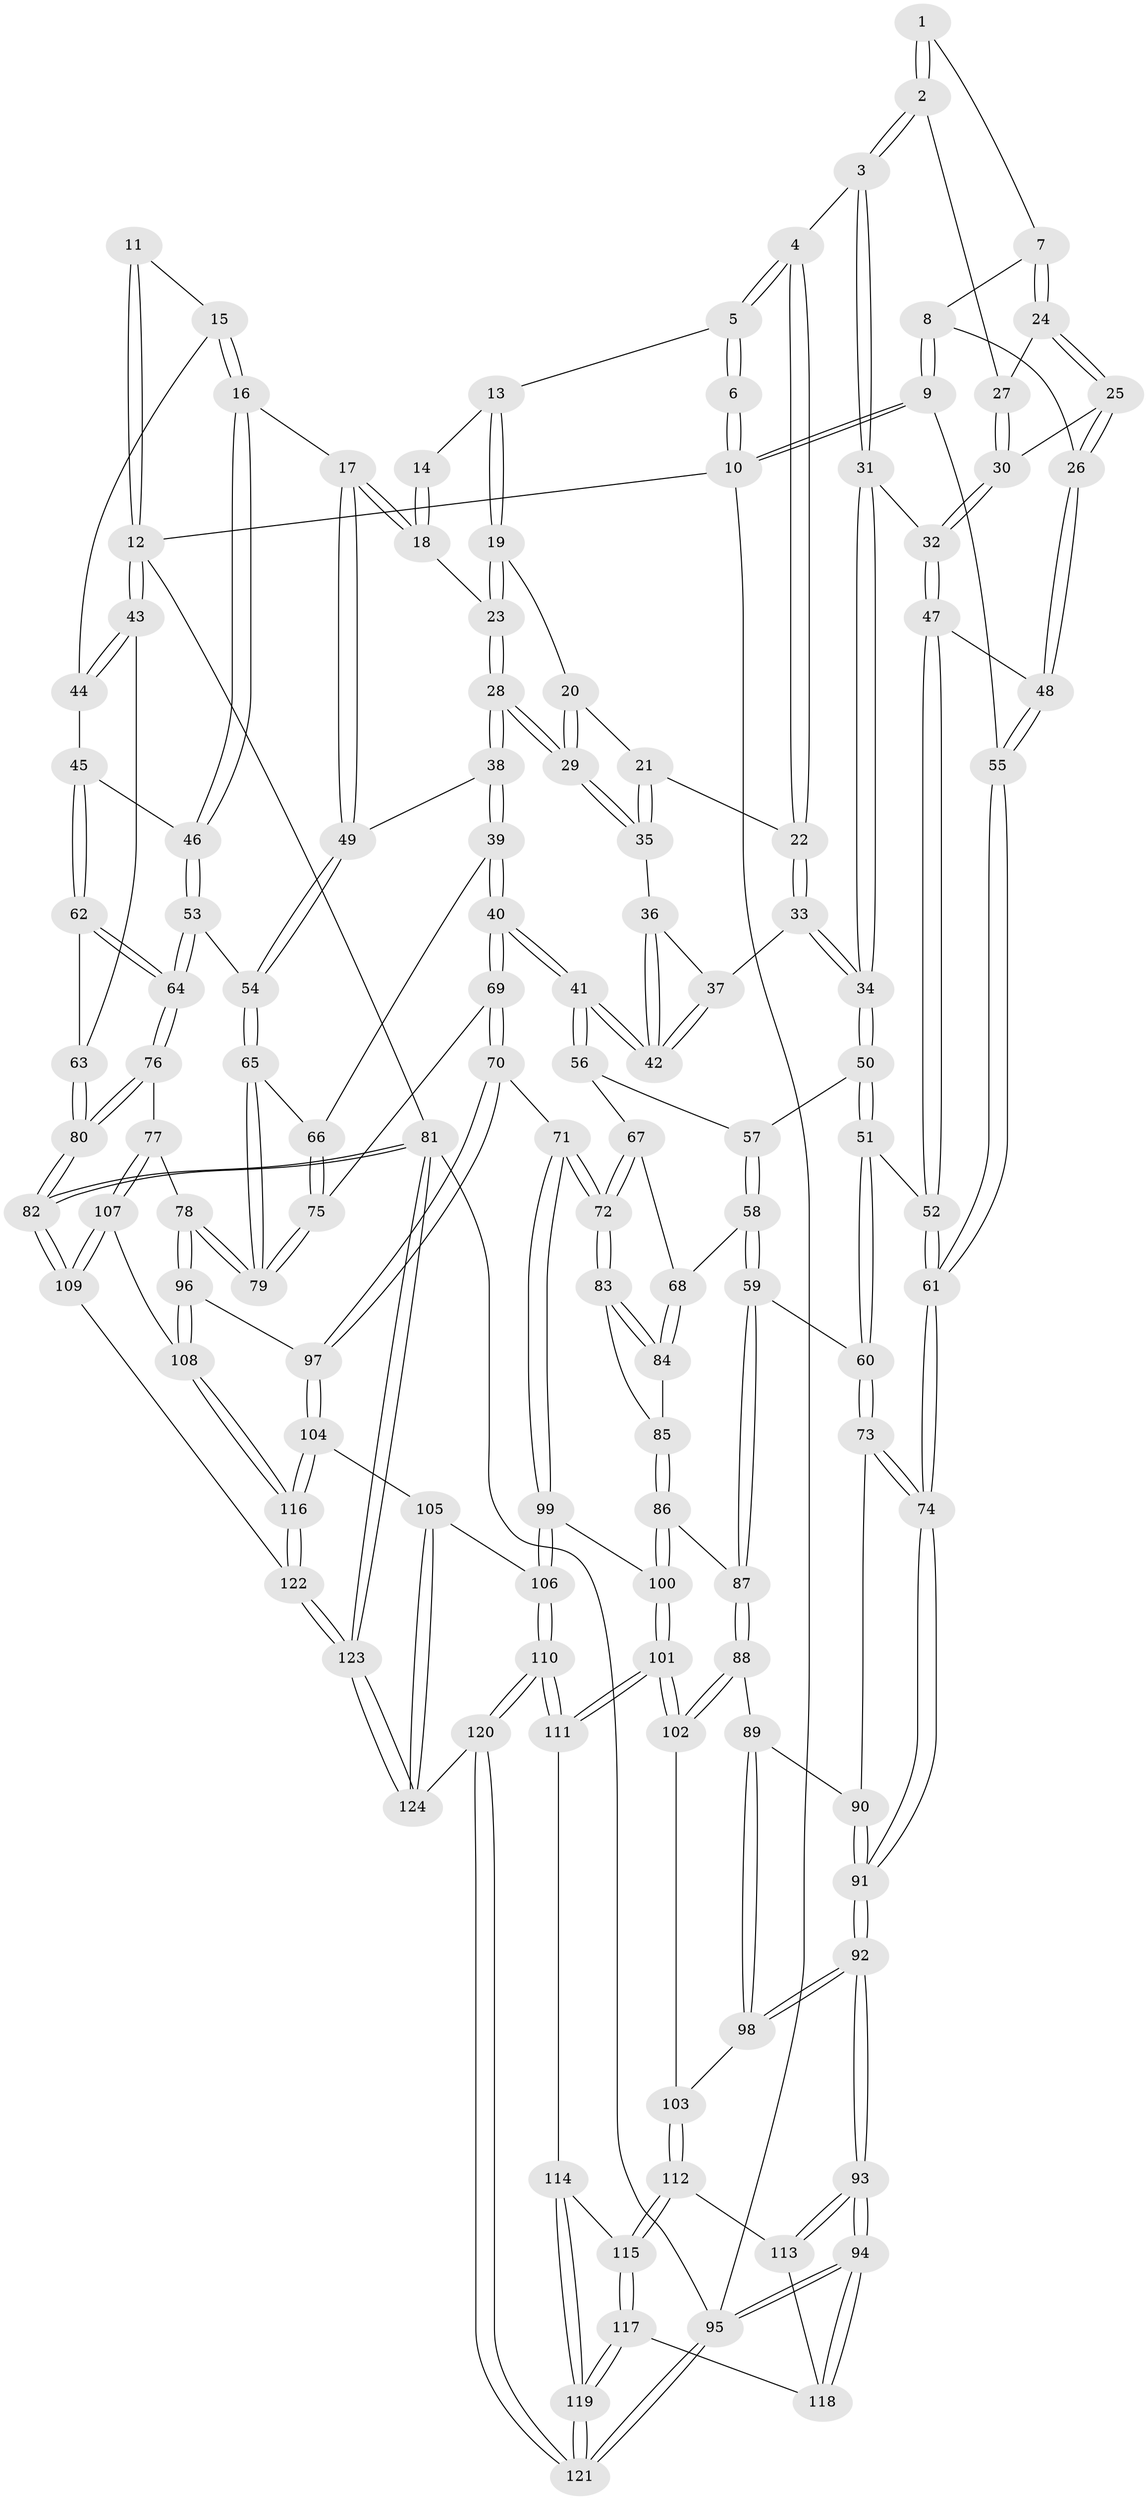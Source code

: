 // Generated by graph-tools (version 1.1) at 2025/38/03/09/25 02:38:25]
// undirected, 124 vertices, 307 edges
graph export_dot {
graph [start="1"]
  node [color=gray90,style=filled];
  1 [pos="+0.11984816334252486+0"];
  2 [pos="+0.2455123232319478+0.0866162939784909"];
  3 [pos="+0.2845789290801539+0.09800960305076681"];
  4 [pos="+0.3243685596949447+0.09381496989164756"];
  5 [pos="+0.4194469686260471+0"];
  6 [pos="+0.11779348080098115+0"];
  7 [pos="+0.11214589993499373+0.029409710130900383"];
  8 [pos="+0.10811205833737882+0.03257618485169687"];
  9 [pos="+0+0.13377385812122344"];
  10 [pos="+0+0"];
  11 [pos="+0.9815449131175537+0"];
  12 [pos="+1+0"];
  13 [pos="+0.5301394044106245+0"];
  14 [pos="+0.9075111761573526+0"];
  15 [pos="+0.8555489940860549+0.15095556461272863"];
  16 [pos="+0.7987733789900627+0.16874136131723952"];
  17 [pos="+0.7904187605773568+0.166353851122499"];
  18 [pos="+0.7601705818020287+0.14432592609629277"];
  19 [pos="+0.5432624862660623+0"];
  20 [pos="+0.4841564790851427+0.08001162763331714"];
  21 [pos="+0.3989635779295195+0.14607757262921178"];
  22 [pos="+0.35398447760975593+0.13577233786760515"];
  23 [pos="+0.6592732816513859+0.1383182739681673"];
  24 [pos="+0.14033952774009636+0.06780615311354768"];
  25 [pos="+0.13118529278645039+0.17148644053787712"];
  26 [pos="+0+0.18170691088150392"];
  27 [pos="+0.244112883433176+0.08679853415920712"];
  28 [pos="+0.5870159226660822+0.21554165496808353"];
  29 [pos="+0.5539795492516997+0.19868700894193936"];
  30 [pos="+0.14732249648166706+0.1823599087948875"];
  31 [pos="+0.21295818995317947+0.21042986356530588"];
  32 [pos="+0.1694304175300197+0.21026212686010964"];
  33 [pos="+0.3154887251195732+0.25828731022562107"];
  34 [pos="+0.30094812140222693+0.27063042999525244"];
  35 [pos="+0.439508228905865+0.18272805842060497"];
  36 [pos="+0.43853073156845657+0.18751987390190925"];
  37 [pos="+0.3957351724081355+0.27274284176442026"];
  38 [pos="+0.5755856592946795+0.3505152012559376"];
  39 [pos="+0.5497323095793173+0.3756521375970016"];
  40 [pos="+0.5301365369917069+0.3844072545478422"];
  41 [pos="+0.5155873383114012+0.3831497865190606"];
  42 [pos="+0.46332325489027015+0.32504789472815526"];
  43 [pos="+1+0"];
  44 [pos="+0.9151872681295484+0.1451913656488044"];
  45 [pos="+0.9719197412249325+0.33896844328431847"];
  46 [pos="+0.8942995166885774+0.3529659083539992"];
  47 [pos="+0.13906762968800274+0.3084528013263505"];
  48 [pos="+0+0.21659582112932463"];
  49 [pos="+0.7094563210253374+0.36478824217178957"];
  50 [pos="+0.2967731013035922+0.2861683718389824"];
  51 [pos="+0.18040038732481312+0.40093554633976375"];
  52 [pos="+0.17782102251064577+0.3974257120515803"];
  53 [pos="+0.8316307219053998+0.41374761988095615"];
  54 [pos="+0.7904768976129566+0.4132487668490379"];
  55 [pos="+0+0.2346788985990395"];
  56 [pos="+0.4507246452105141+0.4029856905683151"];
  57 [pos="+0.347226878354652+0.3472845007476519"];
  58 [pos="+0.26713669297166814+0.46921113798061603"];
  59 [pos="+0.2379410606467929+0.4652488051653908"];
  60 [pos="+0.18119435053612903+0.4121253034467259"];
  61 [pos="+0+0.27207791724209374"];
  62 [pos="+1+0.34421931993602317"];
  63 [pos="+1+0.3398023988487191"];
  64 [pos="+0.8968288708119843+0.5707553044218847"];
  65 [pos="+0.7318441675191578+0.5007701101539154"];
  66 [pos="+0.6131349895945424+0.46358924033462695"];
  67 [pos="+0.4002640664696101+0.4439527491555749"];
  68 [pos="+0.29598925396984327+0.4779183992912609"];
  69 [pos="+0.5087846242873312+0.5994894206931045"];
  70 [pos="+0.4583106470986534+0.6499977502215436"];
  71 [pos="+0.44801691737510035+0.6482611821679216"];
  72 [pos="+0.4267007233096088+0.6339149635175848"];
  73 [pos="+0.054774228069531285+0.4970719523174226"];
  74 [pos="+0+0.49414728926868573"];
  75 [pos="+0.6630149848839022+0.5994674025889808"];
  76 [pos="+0.9096092320013868+0.6197469314805263"];
  77 [pos="+0.7705986540416395+0.6727520429960039"];
  78 [pos="+0.7107451812870055+0.6323976105515604"];
  79 [pos="+0.6994149965524482+0.6165673454311108"];
  80 [pos="+1+0.714779240753875"];
  81 [pos="+1+1"];
  82 [pos="+1+1"];
  83 [pos="+0.4201597436067067+0.6315610385859072"];
  84 [pos="+0.32316481532806823+0.5304718440501618"];
  85 [pos="+0.2682256659519159+0.643607377580088"];
  86 [pos="+0.22203596853601779+0.6587614874071329"];
  87 [pos="+0.1961542824913895+0.649932024975638"];
  88 [pos="+0.18515461478129905+0.6533807570057704"];
  89 [pos="+0.13364743017214942+0.6364867126300389"];
  90 [pos="+0.13211944586408556+0.6347059348938848"];
  91 [pos="+0+0.5738725566983078"];
  92 [pos="+0+0.7316681452844715"];
  93 [pos="+0+0.8013476207495739"];
  94 [pos="+0+1"];
  95 [pos="+0+1"];
  96 [pos="+0.5458643738843957+0.7589808217023088"];
  97 [pos="+0.5087924398318066+0.7466947931343672"];
  98 [pos="+0+0.7221467983159117"];
  99 [pos="+0.334383624118687+0.753814544918463"];
  100 [pos="+0.2720923822931496+0.72960651993078"];
  101 [pos="+0.22946466562468182+0.8243288004026222"];
  102 [pos="+0.15402059506794857+0.7463200870678425"];
  103 [pos="+0.10839117549662534+0.7847871996726943"];
  104 [pos="+0.4379233003463366+0.853480165791205"];
  105 [pos="+0.42492243797008306+0.8555887981038061"];
  106 [pos="+0.3536893176710908+0.8613411960670859"];
  107 [pos="+0.749760868238334+0.8192411709300316"];
  108 [pos="+0.6225139896883841+0.8309776982377608"];
  109 [pos="+0.7749767542327911+0.8545369854645722"];
  110 [pos="+0.2960345685384454+0.9100440386794214"];
  111 [pos="+0.23588058459732517+0.8609262525428065"];
  112 [pos="+0.10588820138472389+0.8202524751150391"];
  113 [pos="+0.03791747390051647+0.84082872657927"];
  114 [pos="+0.18784033568905278+0.8647519593491304"];
  115 [pos="+0.12390738514339383+0.853213650932464"];
  116 [pos="+0.5497786953606951+0.9922158575421961"];
  117 [pos="+0.1008996346126814+0.9039506568879356"];
  118 [pos="+0.0637746666958818+0.9071120223762374"];
  119 [pos="+0.13458424782319978+0.9765856093376846"];
  120 [pos="+0.26901530779169525+1"];
  121 [pos="+0.1905360922013782+1"];
  122 [pos="+0.5580278140784469+1"];
  123 [pos="+0.5485710324768371+1"];
  124 [pos="+0.397215525461457+1"];
  1 -- 2;
  1 -- 2;
  1 -- 7;
  2 -- 3;
  2 -- 3;
  2 -- 27;
  3 -- 4;
  3 -- 31;
  3 -- 31;
  4 -- 5;
  4 -- 5;
  4 -- 22;
  4 -- 22;
  5 -- 6;
  5 -- 6;
  5 -- 13;
  6 -- 10;
  6 -- 10;
  7 -- 8;
  7 -- 24;
  7 -- 24;
  8 -- 9;
  8 -- 9;
  8 -- 26;
  9 -- 10;
  9 -- 10;
  9 -- 55;
  10 -- 12;
  10 -- 95;
  11 -- 12;
  11 -- 12;
  11 -- 15;
  12 -- 43;
  12 -- 43;
  12 -- 81;
  13 -- 14;
  13 -- 19;
  13 -- 19;
  14 -- 18;
  14 -- 18;
  15 -- 16;
  15 -- 16;
  15 -- 44;
  16 -- 17;
  16 -- 46;
  16 -- 46;
  17 -- 18;
  17 -- 18;
  17 -- 49;
  17 -- 49;
  18 -- 23;
  19 -- 20;
  19 -- 23;
  19 -- 23;
  20 -- 21;
  20 -- 29;
  20 -- 29;
  21 -- 22;
  21 -- 35;
  21 -- 35;
  22 -- 33;
  22 -- 33;
  23 -- 28;
  23 -- 28;
  24 -- 25;
  24 -- 25;
  24 -- 27;
  25 -- 26;
  25 -- 26;
  25 -- 30;
  26 -- 48;
  26 -- 48;
  27 -- 30;
  27 -- 30;
  28 -- 29;
  28 -- 29;
  28 -- 38;
  28 -- 38;
  29 -- 35;
  29 -- 35;
  30 -- 32;
  30 -- 32;
  31 -- 32;
  31 -- 34;
  31 -- 34;
  32 -- 47;
  32 -- 47;
  33 -- 34;
  33 -- 34;
  33 -- 37;
  34 -- 50;
  34 -- 50;
  35 -- 36;
  36 -- 37;
  36 -- 42;
  36 -- 42;
  37 -- 42;
  37 -- 42;
  38 -- 39;
  38 -- 39;
  38 -- 49;
  39 -- 40;
  39 -- 40;
  39 -- 66;
  40 -- 41;
  40 -- 41;
  40 -- 69;
  40 -- 69;
  41 -- 42;
  41 -- 42;
  41 -- 56;
  41 -- 56;
  43 -- 44;
  43 -- 44;
  43 -- 63;
  44 -- 45;
  45 -- 46;
  45 -- 62;
  45 -- 62;
  46 -- 53;
  46 -- 53;
  47 -- 48;
  47 -- 52;
  47 -- 52;
  48 -- 55;
  48 -- 55;
  49 -- 54;
  49 -- 54;
  50 -- 51;
  50 -- 51;
  50 -- 57;
  51 -- 52;
  51 -- 60;
  51 -- 60;
  52 -- 61;
  52 -- 61;
  53 -- 54;
  53 -- 64;
  53 -- 64;
  54 -- 65;
  54 -- 65;
  55 -- 61;
  55 -- 61;
  56 -- 57;
  56 -- 67;
  57 -- 58;
  57 -- 58;
  58 -- 59;
  58 -- 59;
  58 -- 68;
  59 -- 60;
  59 -- 87;
  59 -- 87;
  60 -- 73;
  60 -- 73;
  61 -- 74;
  61 -- 74;
  62 -- 63;
  62 -- 64;
  62 -- 64;
  63 -- 80;
  63 -- 80;
  64 -- 76;
  64 -- 76;
  65 -- 66;
  65 -- 79;
  65 -- 79;
  66 -- 75;
  66 -- 75;
  67 -- 68;
  67 -- 72;
  67 -- 72;
  68 -- 84;
  68 -- 84;
  69 -- 70;
  69 -- 70;
  69 -- 75;
  70 -- 71;
  70 -- 97;
  70 -- 97;
  71 -- 72;
  71 -- 72;
  71 -- 99;
  71 -- 99;
  72 -- 83;
  72 -- 83;
  73 -- 74;
  73 -- 74;
  73 -- 90;
  74 -- 91;
  74 -- 91;
  75 -- 79;
  75 -- 79;
  76 -- 77;
  76 -- 80;
  76 -- 80;
  77 -- 78;
  77 -- 107;
  77 -- 107;
  78 -- 79;
  78 -- 79;
  78 -- 96;
  78 -- 96;
  80 -- 82;
  80 -- 82;
  81 -- 82;
  81 -- 82;
  81 -- 123;
  81 -- 123;
  81 -- 95;
  82 -- 109;
  82 -- 109;
  83 -- 84;
  83 -- 84;
  83 -- 85;
  84 -- 85;
  85 -- 86;
  85 -- 86;
  86 -- 87;
  86 -- 100;
  86 -- 100;
  87 -- 88;
  87 -- 88;
  88 -- 89;
  88 -- 102;
  88 -- 102;
  89 -- 90;
  89 -- 98;
  89 -- 98;
  90 -- 91;
  90 -- 91;
  91 -- 92;
  91 -- 92;
  92 -- 93;
  92 -- 93;
  92 -- 98;
  92 -- 98;
  93 -- 94;
  93 -- 94;
  93 -- 113;
  93 -- 113;
  94 -- 95;
  94 -- 95;
  94 -- 118;
  94 -- 118;
  95 -- 121;
  95 -- 121;
  96 -- 97;
  96 -- 108;
  96 -- 108;
  97 -- 104;
  97 -- 104;
  98 -- 103;
  99 -- 100;
  99 -- 106;
  99 -- 106;
  100 -- 101;
  100 -- 101;
  101 -- 102;
  101 -- 102;
  101 -- 111;
  101 -- 111;
  102 -- 103;
  103 -- 112;
  103 -- 112;
  104 -- 105;
  104 -- 116;
  104 -- 116;
  105 -- 106;
  105 -- 124;
  105 -- 124;
  106 -- 110;
  106 -- 110;
  107 -- 108;
  107 -- 109;
  107 -- 109;
  108 -- 116;
  108 -- 116;
  109 -- 122;
  110 -- 111;
  110 -- 111;
  110 -- 120;
  110 -- 120;
  111 -- 114;
  112 -- 113;
  112 -- 115;
  112 -- 115;
  113 -- 118;
  114 -- 115;
  114 -- 119;
  114 -- 119;
  115 -- 117;
  115 -- 117;
  116 -- 122;
  116 -- 122;
  117 -- 118;
  117 -- 119;
  117 -- 119;
  119 -- 121;
  119 -- 121;
  120 -- 121;
  120 -- 121;
  120 -- 124;
  122 -- 123;
  122 -- 123;
  123 -- 124;
  123 -- 124;
}
